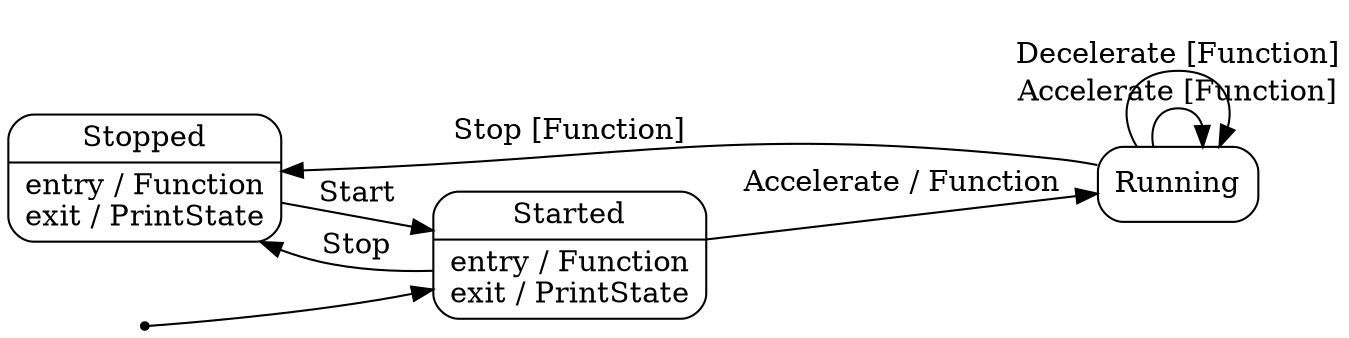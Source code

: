 digraph {
compound=true;
node [shape=Mrecord]
rankdir="LR"
"Stopped" [label="Stopped|entry / Function\nexit / PrintState"];
"Started" [label="Started|entry / Function\nexit / PrintState"];
"Running" [label="Running"];

"Stopped" -> "Started" [style="solid", label="Start"];
"Started" -> "Running" [style="solid", label="Accelerate / Function"];
"Started" -> "Stopped" [style="solid", label="Stop"];
"Running" -> "Stopped" [style="solid", label="Stop [Function]"];
"Running" -> "Running" [style="solid", label="Accelerate [Function]"];
"Running" -> "Running" [style="solid", label="Decelerate [Function]"];
 init [label="", shape=point];
 init -> "Started"[style = "solid"]
}